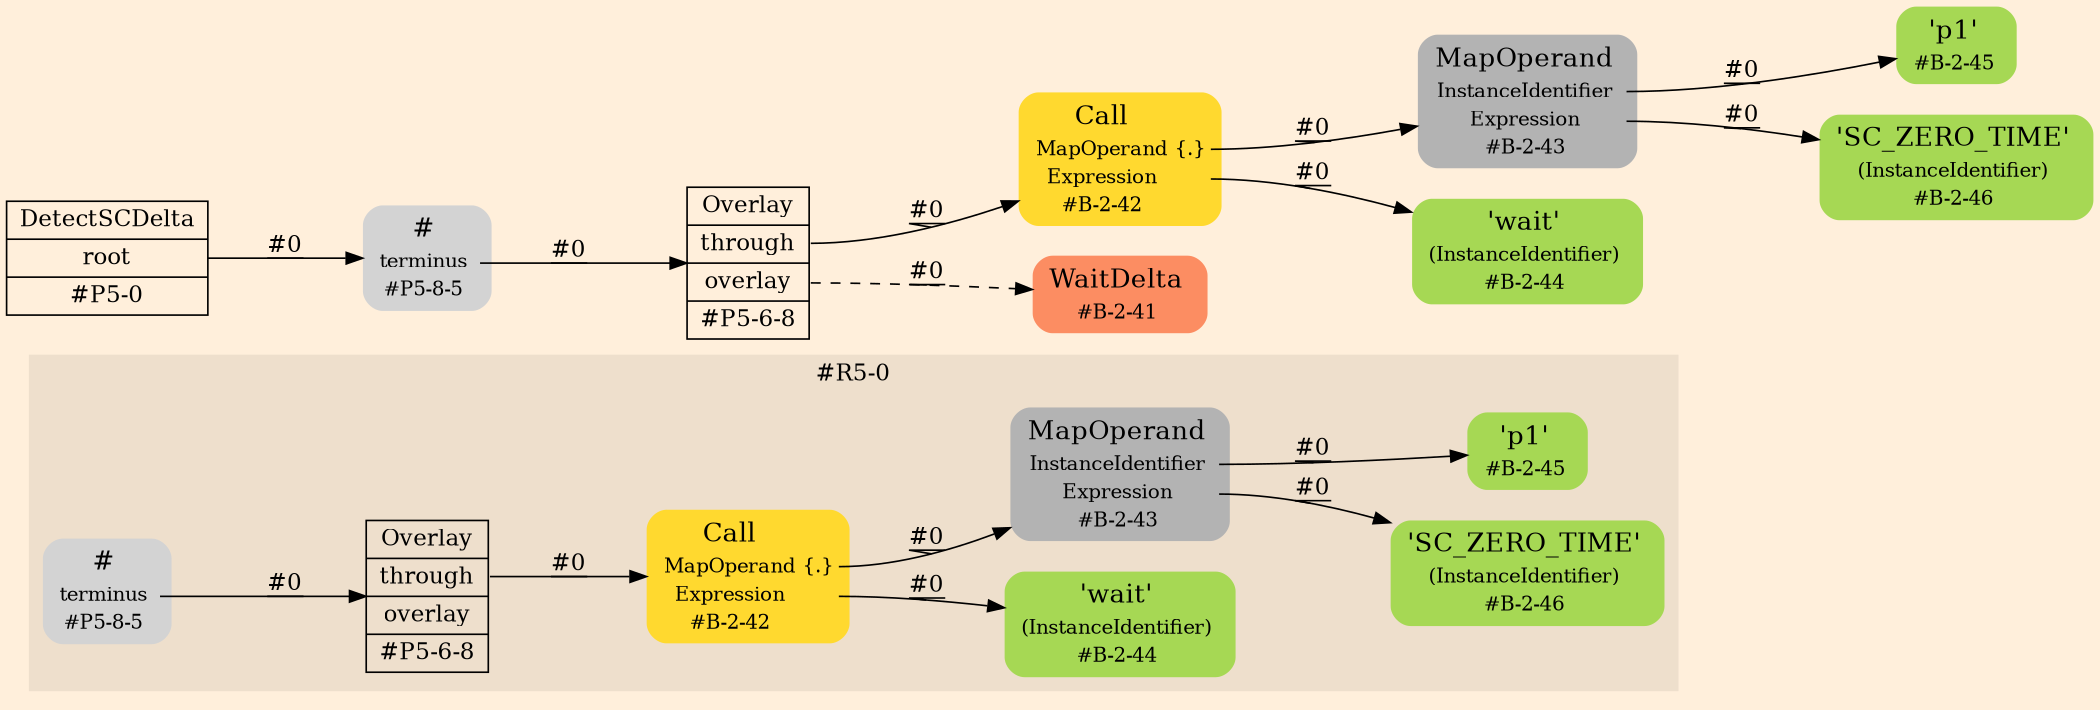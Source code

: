 digraph Inferno {
graph [
    rankdir = "LR"
    ranksep = 1.0
    size = "14,20"
    bgcolor = antiquewhite1
    color = black
    fontcolor = black
];
node [
];
// -------------------- figure #R5-0 --------------------
subgraph "cluster#R5-0" {
    label = "#R5-0"
    style = "filled"
    color = antiquewhite2
    "#R5-0/#B-2-44" [
        shape = "plaintext"
        fillcolor = "/set28/5"
        label = <<TABLE BORDER="0" CELLBORDER="0" CELLSPACING="0">
         <TR><TD><FONT POINT-SIZE="16.0">'wait'</FONT></TD><TD></TD></TR>
         <TR><TD>(InstanceIdentifier)</TD><TD PORT="port0"></TD></TR>
         <TR><TD>#B-2-44</TD><TD PORT="port1"></TD></TR>
        </TABLE>>
        style = "rounded,filled"
        fontsize = "12"
    ];
    
    "#R5-0/#B-2-46" [
        shape = "plaintext"
        fillcolor = "/set28/5"
        label = <<TABLE BORDER="0" CELLBORDER="0" CELLSPACING="0">
         <TR><TD><FONT POINT-SIZE="16.0">'SC_ZERO_TIME'</FONT></TD><TD></TD></TR>
         <TR><TD>(InstanceIdentifier)</TD><TD PORT="port0"></TD></TR>
         <TR><TD>#B-2-46</TD><TD PORT="port1"></TD></TR>
        </TABLE>>
        style = "rounded,filled"
        fontsize = "12"
    ];
    
    "#R5-0/#P5-6-8" [
        shape = "record"
        fillcolor = antiquewhite2
        label = "<fixed> Overlay | <port0> through | <port1> overlay | <port2> #P5-6-8"
        style = "filled"
        fontsize = "14"
        color = black
        fontcolor = black
    ];
    
    "#R5-0/#B-2-45" [
        shape = "plaintext"
        fillcolor = "/set28/5"
        label = <<TABLE BORDER="0" CELLBORDER="0" CELLSPACING="0">
         <TR><TD><FONT POINT-SIZE="16.0">'p1'</FONT></TD><TD></TD></TR>
         <TR><TD>#B-2-45</TD><TD PORT="port0"></TD></TR>
        </TABLE>>
        style = "rounded,filled"
        fontsize = "12"
    ];
    
    "#R5-0/#P5-8-5" [
        shape = "plaintext"
        label = <<TABLE BORDER="0" CELLBORDER="0" CELLSPACING="0">
         <TR><TD><FONT POINT-SIZE="16.0">#</FONT></TD><TD></TD></TR>
         <TR><TD>terminus</TD><TD PORT="port0"></TD></TR>
         <TR><TD>#P5-8-5</TD><TD PORT="port1"></TD></TR>
        </TABLE>>
        style = "rounded,filled"
        fontsize = "12"
    ];
    
    "#R5-0/#B-2-43" [
        shape = "plaintext"
        fillcolor = "/set28/8"
        label = <<TABLE BORDER="0" CELLBORDER="0" CELLSPACING="0">
         <TR><TD><FONT POINT-SIZE="16.0">MapOperand</FONT></TD><TD></TD></TR>
         <TR><TD>InstanceIdentifier</TD><TD PORT="port0"></TD></TR>
         <TR><TD>Expression</TD><TD PORT="port1"></TD></TR>
         <TR><TD>#B-2-43</TD><TD PORT="port2"></TD></TR>
        </TABLE>>
        style = "rounded,filled"
        fontsize = "12"
    ];
    
    "#R5-0/#B-2-42" [
        shape = "plaintext"
        fillcolor = "/set28/6"
        label = <<TABLE BORDER="0" CELLBORDER="0" CELLSPACING="0">
         <TR><TD><FONT POINT-SIZE="16.0">Call</FONT></TD><TD></TD></TR>
         <TR><TD>MapOperand</TD><TD PORT="port0">{.}</TD></TR>
         <TR><TD>Expression</TD><TD PORT="port1"></TD></TR>
         <TR><TD>#B-2-42</TD><TD PORT="port2"></TD></TR>
        </TABLE>>
        style = "rounded,filled"
        fontsize = "12"
    ];
    
}


// -------------------- transformation figure --------------------
"CR#P5-0" [
    shape = "record"
    fillcolor = antiquewhite1
    label = "<fixed> DetectSCDelta | <port0> root | <port1> #P5-0"
    style = "filled"
    fontsize = "14"
    color = black
    fontcolor = black
];

"#P5-8-5" [
    shape = "plaintext"
    label = <<TABLE BORDER="0" CELLBORDER="0" CELLSPACING="0">
     <TR><TD><FONT POINT-SIZE="16.0">#</FONT></TD><TD></TD></TR>
     <TR><TD>terminus</TD><TD PORT="port0"></TD></TR>
     <TR><TD>#P5-8-5</TD><TD PORT="port1"></TD></TR>
    </TABLE>>
    style = "rounded,filled"
    fontsize = "12"
];

"#P5-6-8" [
    shape = "record"
    fillcolor = antiquewhite1
    label = "<fixed> Overlay | <port0> through | <port1> overlay | <port2> #P5-6-8"
    style = "filled"
    fontsize = "14"
    color = black
    fontcolor = black
];

"#B-2-42" [
    shape = "plaintext"
    fillcolor = "/set28/6"
    label = <<TABLE BORDER="0" CELLBORDER="0" CELLSPACING="0">
     <TR><TD><FONT POINT-SIZE="16.0">Call</FONT></TD><TD></TD></TR>
     <TR><TD>MapOperand</TD><TD PORT="port0">{.}</TD></TR>
     <TR><TD>Expression</TD><TD PORT="port1"></TD></TR>
     <TR><TD>#B-2-42</TD><TD PORT="port2"></TD></TR>
    </TABLE>>
    style = "rounded,filled"
    fontsize = "12"
];

"#B-2-43" [
    shape = "plaintext"
    fillcolor = "/set28/8"
    label = <<TABLE BORDER="0" CELLBORDER="0" CELLSPACING="0">
     <TR><TD><FONT POINT-SIZE="16.0">MapOperand</FONT></TD><TD></TD></TR>
     <TR><TD>InstanceIdentifier</TD><TD PORT="port0"></TD></TR>
     <TR><TD>Expression</TD><TD PORT="port1"></TD></TR>
     <TR><TD>#B-2-43</TD><TD PORT="port2"></TD></TR>
    </TABLE>>
    style = "rounded,filled"
    fontsize = "12"
];

"#B-2-45" [
    shape = "plaintext"
    fillcolor = "/set28/5"
    label = <<TABLE BORDER="0" CELLBORDER="0" CELLSPACING="0">
     <TR><TD><FONT POINT-SIZE="16.0">'p1'</FONT></TD><TD></TD></TR>
     <TR><TD>#B-2-45</TD><TD PORT="port0"></TD></TR>
    </TABLE>>
    style = "rounded,filled"
    fontsize = "12"
];

"#B-2-46" [
    shape = "plaintext"
    fillcolor = "/set28/5"
    label = <<TABLE BORDER="0" CELLBORDER="0" CELLSPACING="0">
     <TR><TD><FONT POINT-SIZE="16.0">'SC_ZERO_TIME'</FONT></TD><TD></TD></TR>
     <TR><TD>(InstanceIdentifier)</TD><TD PORT="port0"></TD></TR>
     <TR><TD>#B-2-46</TD><TD PORT="port1"></TD></TR>
    </TABLE>>
    style = "rounded,filled"
    fontsize = "12"
];

"#B-2-44" [
    shape = "plaintext"
    fillcolor = "/set28/5"
    label = <<TABLE BORDER="0" CELLBORDER="0" CELLSPACING="0">
     <TR><TD><FONT POINT-SIZE="16.0">'wait'</FONT></TD><TD></TD></TR>
     <TR><TD>(InstanceIdentifier)</TD><TD PORT="port0"></TD></TR>
     <TR><TD>#B-2-44</TD><TD PORT="port1"></TD></TR>
    </TABLE>>
    style = "rounded,filled"
    fontsize = "12"
];

"#B-2-41" [
    shape = "plaintext"
    fillcolor = "/set28/2"
    label = <<TABLE BORDER="0" CELLBORDER="0" CELLSPACING="0">
     <TR><TD><FONT POINT-SIZE="16.0">WaitDelta</FONT></TD><TD></TD></TR>
     <TR><TD>#B-2-41</TD><TD PORT="port0"></TD></TR>
    </TABLE>>
    style = "rounded,filled"
    fontsize = "12"
];



// -------------------- links --------------------
// links for block CR#P5-0
"CR#P5-0":port0 -> "#P5-8-5" [
    style="solid"
    label = "#0"
    decorate = true
    color = black
    fontcolor = black
];

// links for block #P5-8-5
"#P5-8-5":port0 -> "#P5-6-8" [
    style="solid"
    label = "#0"
    decorate = true
    color = black
    fontcolor = black
];

// links for block #P5-6-8
"#P5-6-8":port0 -> "#B-2-42" [
    style="solid"
    label = "#0"
    decorate = true
    color = black
    fontcolor = black
];

"#P5-6-8":port1 -> "#B-2-41" [
    style="dashed"
    label = "#0"
    decorate = true
    color = black
    fontcolor = black
];

// links for block #B-2-42
"#B-2-42":port0 -> "#B-2-43" [
    style="solid"
    label = "#0"
    decorate = true
    color = black
    fontcolor = black
];

"#B-2-42":port1 -> "#B-2-44" [
    style="solid"
    label = "#0"
    decorate = true
    color = black
    fontcolor = black
];

// links for block #B-2-43
"#B-2-43":port0 -> "#B-2-45" [
    style="solid"
    label = "#0"
    decorate = true
    color = black
    fontcolor = black
];

"#B-2-43":port1 -> "#B-2-46" [
    style="solid"
    label = "#0"
    decorate = true
    color = black
    fontcolor = black
];

// links for block #B-2-45
// links for block #B-2-46
// links for block #B-2-44
// links for block #B-2-41
// links for block #R5-0/#B-2-44
// links for block #R5-0/#B-2-46
// links for block #R5-0/#P5-6-8
"#R5-0/#P5-6-8":port0 -> "#R5-0/#B-2-42" [
    style="solid"
    label = "#0"
    decorate = true
    color = black
    fontcolor = black
];

// links for block #R5-0/#B-2-45
// links for block #R5-0/#P5-8-5
"#R5-0/#P5-8-5":port0 -> "#R5-0/#P5-6-8" [
    style="solid"
    label = "#0"
    decorate = true
    color = black
    fontcolor = black
];

// links for block #R5-0/#B-2-43
"#R5-0/#B-2-43":port0 -> "#R5-0/#B-2-45" [
    style="solid"
    label = "#0"
    decorate = true
    color = black
    fontcolor = black
];

"#R5-0/#B-2-43":port1 -> "#R5-0/#B-2-46" [
    style="solid"
    label = "#0"
    decorate = true
    color = black
    fontcolor = black
];

// links for block #R5-0/#B-2-42
"#R5-0/#B-2-42":port0 -> "#R5-0/#B-2-43" [
    style="solid"
    label = "#0"
    decorate = true
    color = black
    fontcolor = black
];

"#R5-0/#B-2-42":port1 -> "#R5-0/#B-2-44" [
    style="solid"
    label = "#0"
    decorate = true
    color = black
    fontcolor = black
];

}
